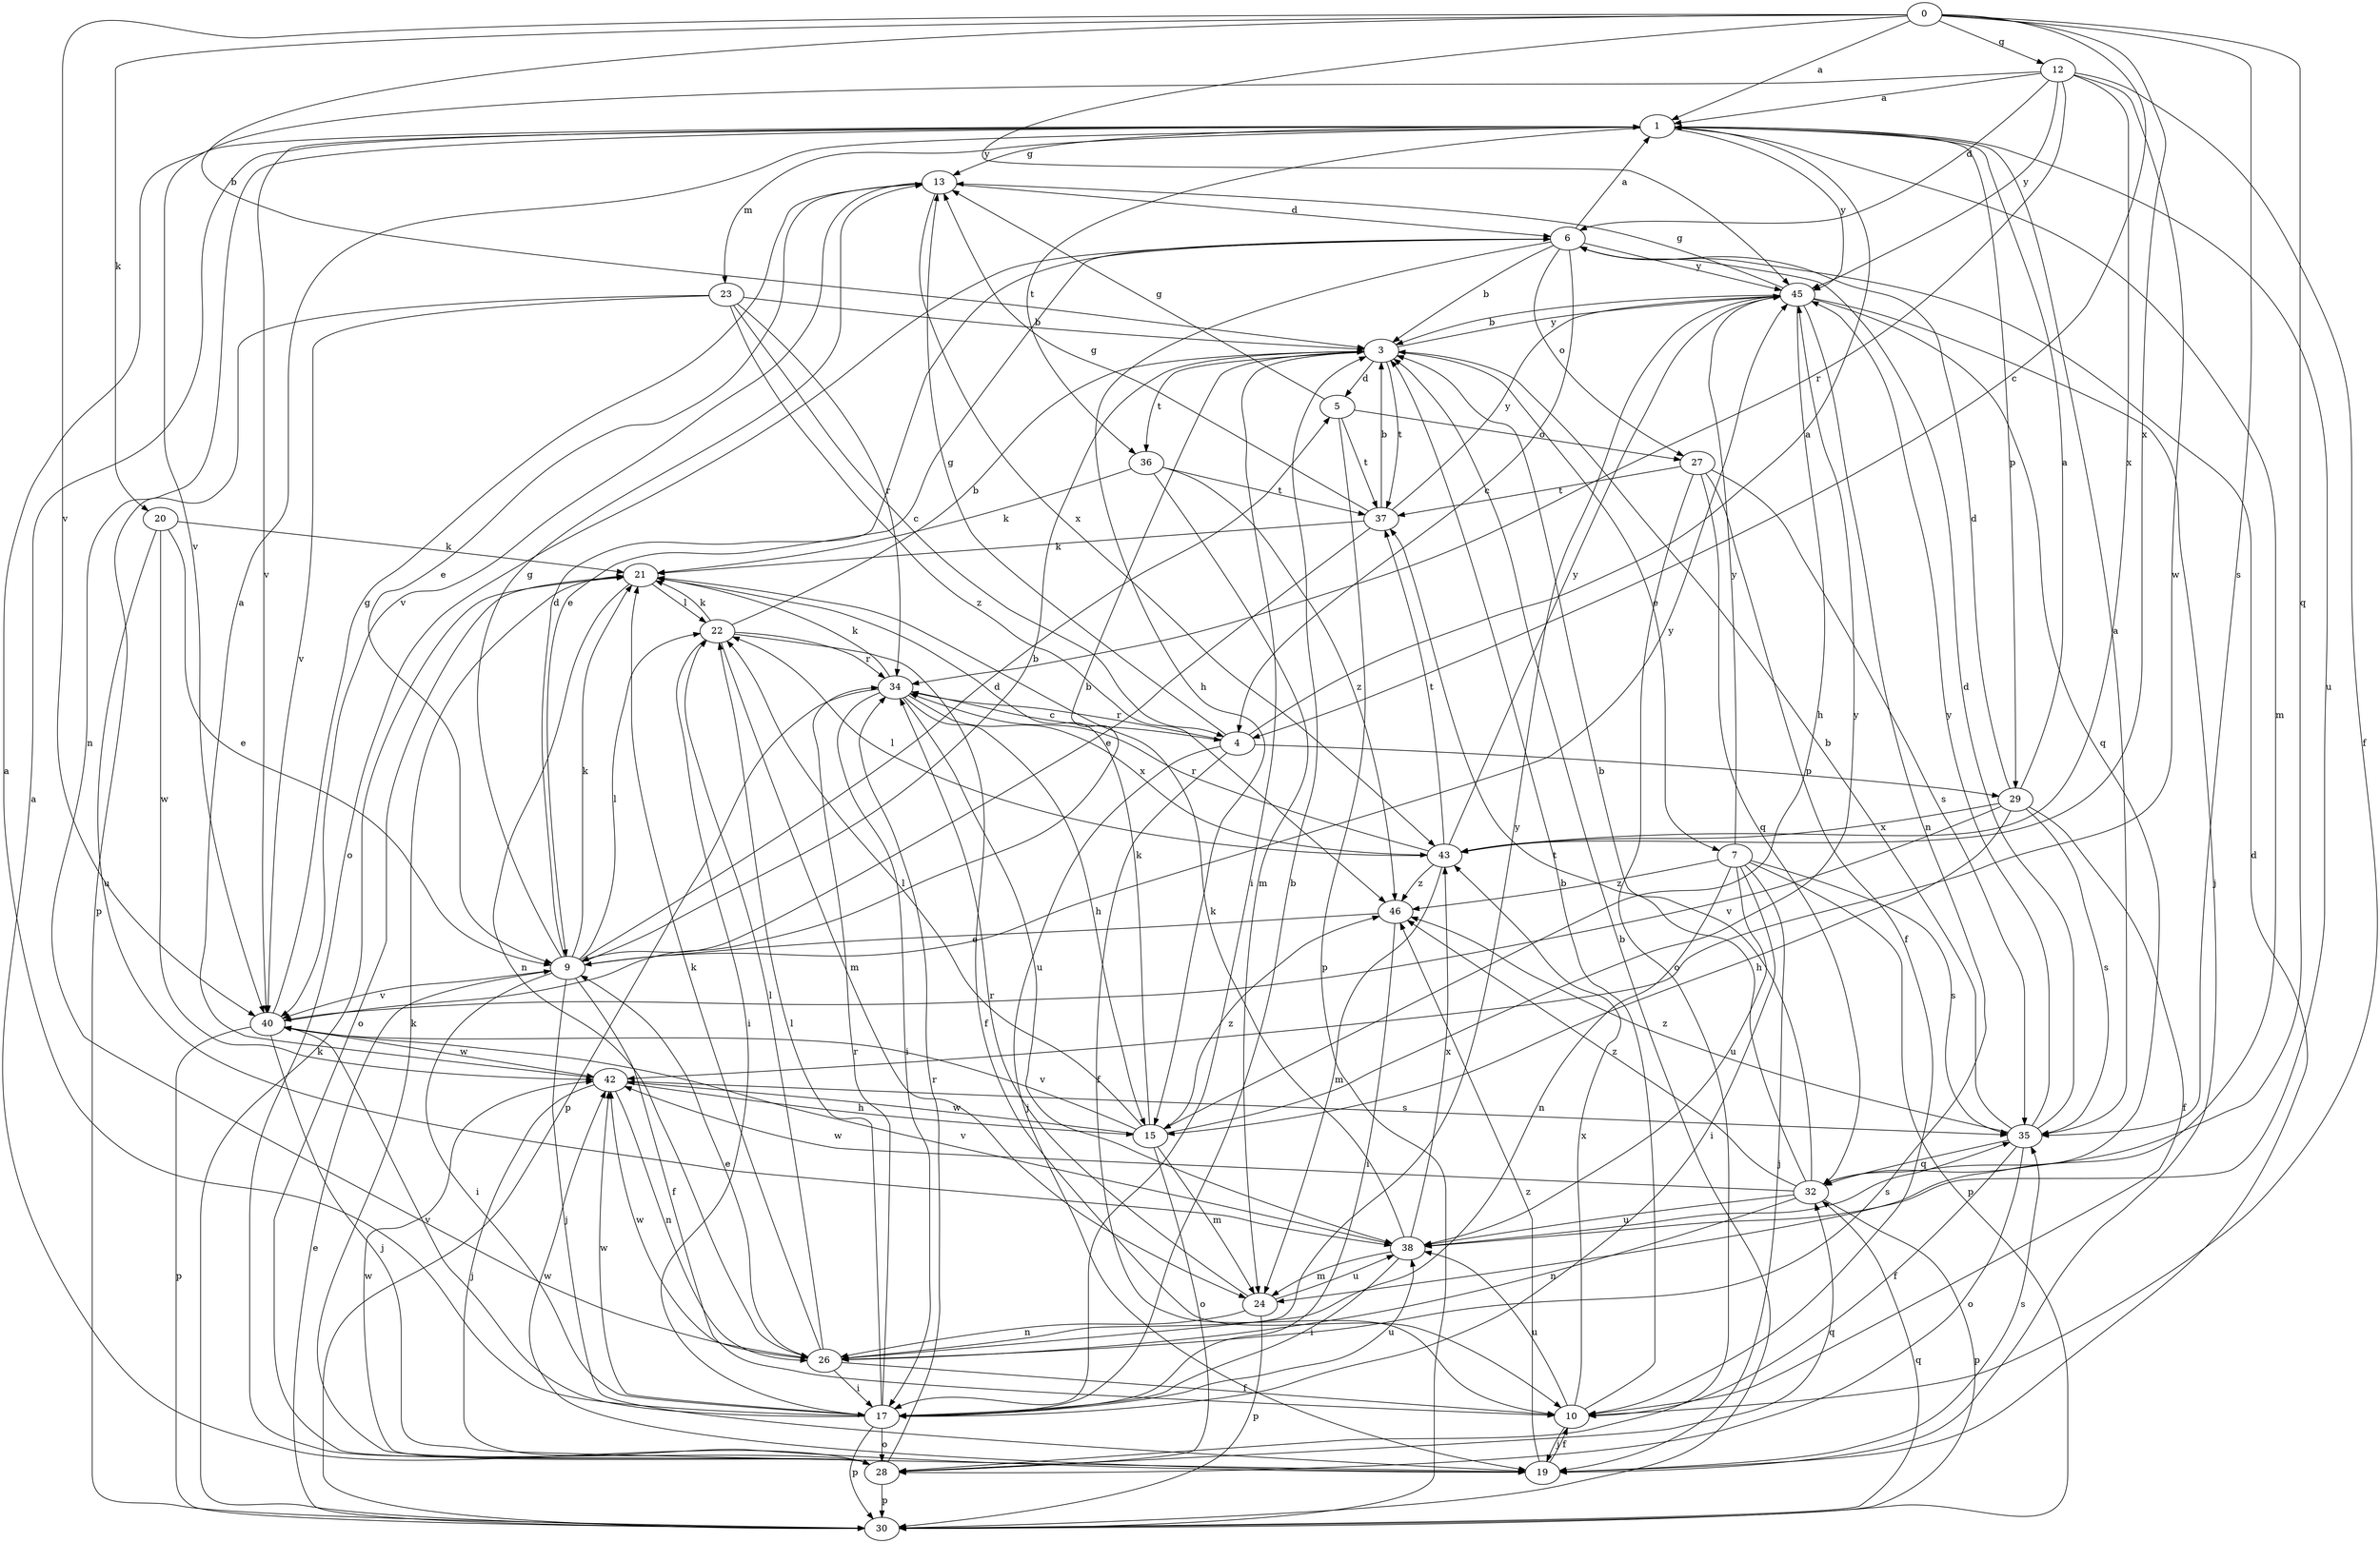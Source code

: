 strict digraph  {
0;
1;
3;
4;
5;
6;
7;
9;
10;
12;
13;
15;
17;
19;
20;
21;
22;
23;
24;
26;
27;
28;
29;
30;
32;
34;
35;
36;
37;
38;
40;
42;
43;
45;
46;
0 -> 1  [label=a];
0 -> 3  [label=b];
0 -> 4  [label=c];
0 -> 12  [label=g];
0 -> 20  [label=k];
0 -> 32  [label=q];
0 -> 35  [label=s];
0 -> 40  [label=v];
0 -> 43  [label=x];
0 -> 45  [label=y];
1 -> 13  [label=g];
1 -> 23  [label=m];
1 -> 24  [label=m];
1 -> 26  [label=n];
1 -> 29  [label=p];
1 -> 36  [label=t];
1 -> 38  [label=u];
1 -> 40  [label=v];
1 -> 45  [label=y];
3 -> 5  [label=d];
3 -> 7  [label=e];
3 -> 17  [label=i];
3 -> 36  [label=t];
3 -> 37  [label=t];
3 -> 45  [label=y];
4 -> 1  [label=a];
4 -> 10  [label=f];
4 -> 13  [label=g];
4 -> 19  [label=j];
4 -> 29  [label=p];
4 -> 34  [label=r];
5 -> 13  [label=g];
5 -> 27  [label=o];
5 -> 30  [label=p];
5 -> 37  [label=t];
6 -> 1  [label=a];
6 -> 3  [label=b];
6 -> 4  [label=c];
6 -> 9  [label=e];
6 -> 15  [label=h];
6 -> 27  [label=o];
6 -> 28  [label=o];
6 -> 45  [label=y];
7 -> 17  [label=i];
7 -> 19  [label=j];
7 -> 26  [label=n];
7 -> 30  [label=p];
7 -> 35  [label=s];
7 -> 38  [label=u];
7 -> 45  [label=y];
7 -> 46  [label=z];
9 -> 3  [label=b];
9 -> 5  [label=d];
9 -> 6  [label=d];
9 -> 10  [label=f];
9 -> 13  [label=g];
9 -> 17  [label=i];
9 -> 19  [label=j];
9 -> 21  [label=k];
9 -> 22  [label=l];
9 -> 40  [label=v];
9 -> 45  [label=y];
10 -> 3  [label=b];
10 -> 19  [label=j];
10 -> 38  [label=u];
10 -> 43  [label=x];
12 -> 1  [label=a];
12 -> 6  [label=d];
12 -> 10  [label=f];
12 -> 34  [label=r];
12 -> 40  [label=v];
12 -> 42  [label=w];
12 -> 43  [label=x];
12 -> 45  [label=y];
13 -> 6  [label=d];
13 -> 9  [label=e];
13 -> 40  [label=v];
13 -> 43  [label=x];
15 -> 21  [label=k];
15 -> 22  [label=l];
15 -> 24  [label=m];
15 -> 28  [label=o];
15 -> 40  [label=v];
15 -> 42  [label=w];
15 -> 45  [label=y];
15 -> 46  [label=z];
17 -> 1  [label=a];
17 -> 3  [label=b];
17 -> 22  [label=l];
17 -> 28  [label=o];
17 -> 30  [label=p];
17 -> 34  [label=r];
17 -> 38  [label=u];
17 -> 40  [label=v];
17 -> 42  [label=w];
19 -> 6  [label=d];
19 -> 10  [label=f];
19 -> 35  [label=s];
19 -> 42  [label=w];
19 -> 46  [label=z];
20 -> 9  [label=e];
20 -> 21  [label=k];
20 -> 38  [label=u];
20 -> 42  [label=w];
21 -> 22  [label=l];
21 -> 26  [label=n];
21 -> 28  [label=o];
22 -> 3  [label=b];
22 -> 10  [label=f];
22 -> 17  [label=i];
22 -> 21  [label=k];
22 -> 24  [label=m];
22 -> 34  [label=r];
23 -> 3  [label=b];
23 -> 4  [label=c];
23 -> 30  [label=p];
23 -> 34  [label=r];
23 -> 40  [label=v];
23 -> 46  [label=z];
24 -> 26  [label=n];
24 -> 30  [label=p];
24 -> 34  [label=r];
24 -> 38  [label=u];
26 -> 9  [label=e];
26 -> 10  [label=f];
26 -> 17  [label=i];
26 -> 21  [label=k];
26 -> 22  [label=l];
26 -> 42  [label=w];
26 -> 45  [label=y];
27 -> 10  [label=f];
27 -> 28  [label=o];
27 -> 32  [label=q];
27 -> 35  [label=s];
27 -> 37  [label=t];
28 -> 1  [label=a];
28 -> 21  [label=k];
28 -> 30  [label=p];
28 -> 32  [label=q];
28 -> 34  [label=r];
28 -> 42  [label=w];
29 -> 1  [label=a];
29 -> 6  [label=d];
29 -> 10  [label=f];
29 -> 15  [label=h];
29 -> 35  [label=s];
29 -> 40  [label=v];
29 -> 43  [label=x];
30 -> 3  [label=b];
30 -> 9  [label=e];
30 -> 21  [label=k];
30 -> 32  [label=q];
32 -> 3  [label=b];
32 -> 26  [label=n];
32 -> 30  [label=p];
32 -> 37  [label=t];
32 -> 38  [label=u];
32 -> 42  [label=w];
32 -> 46  [label=z];
34 -> 4  [label=c];
34 -> 15  [label=h];
34 -> 17  [label=i];
34 -> 21  [label=k];
34 -> 30  [label=p];
34 -> 38  [label=u];
34 -> 43  [label=x];
35 -> 1  [label=a];
35 -> 3  [label=b];
35 -> 6  [label=d];
35 -> 10  [label=f];
35 -> 28  [label=o];
35 -> 32  [label=q];
35 -> 45  [label=y];
35 -> 46  [label=z];
36 -> 21  [label=k];
36 -> 24  [label=m];
36 -> 37  [label=t];
36 -> 46  [label=z];
37 -> 3  [label=b];
37 -> 9  [label=e];
37 -> 13  [label=g];
37 -> 21  [label=k];
37 -> 45  [label=y];
38 -> 17  [label=i];
38 -> 21  [label=k];
38 -> 24  [label=m];
38 -> 35  [label=s];
38 -> 40  [label=v];
38 -> 43  [label=x];
40 -> 3  [label=b];
40 -> 13  [label=g];
40 -> 19  [label=j];
40 -> 30  [label=p];
40 -> 42  [label=w];
42 -> 1  [label=a];
42 -> 15  [label=h];
42 -> 19  [label=j];
42 -> 26  [label=n];
42 -> 35  [label=s];
43 -> 22  [label=l];
43 -> 24  [label=m];
43 -> 34  [label=r];
43 -> 37  [label=t];
43 -> 45  [label=y];
43 -> 46  [label=z];
45 -> 3  [label=b];
45 -> 13  [label=g];
45 -> 15  [label=h];
45 -> 19  [label=j];
45 -> 26  [label=n];
45 -> 32  [label=q];
46 -> 9  [label=e];
46 -> 17  [label=i];
}
